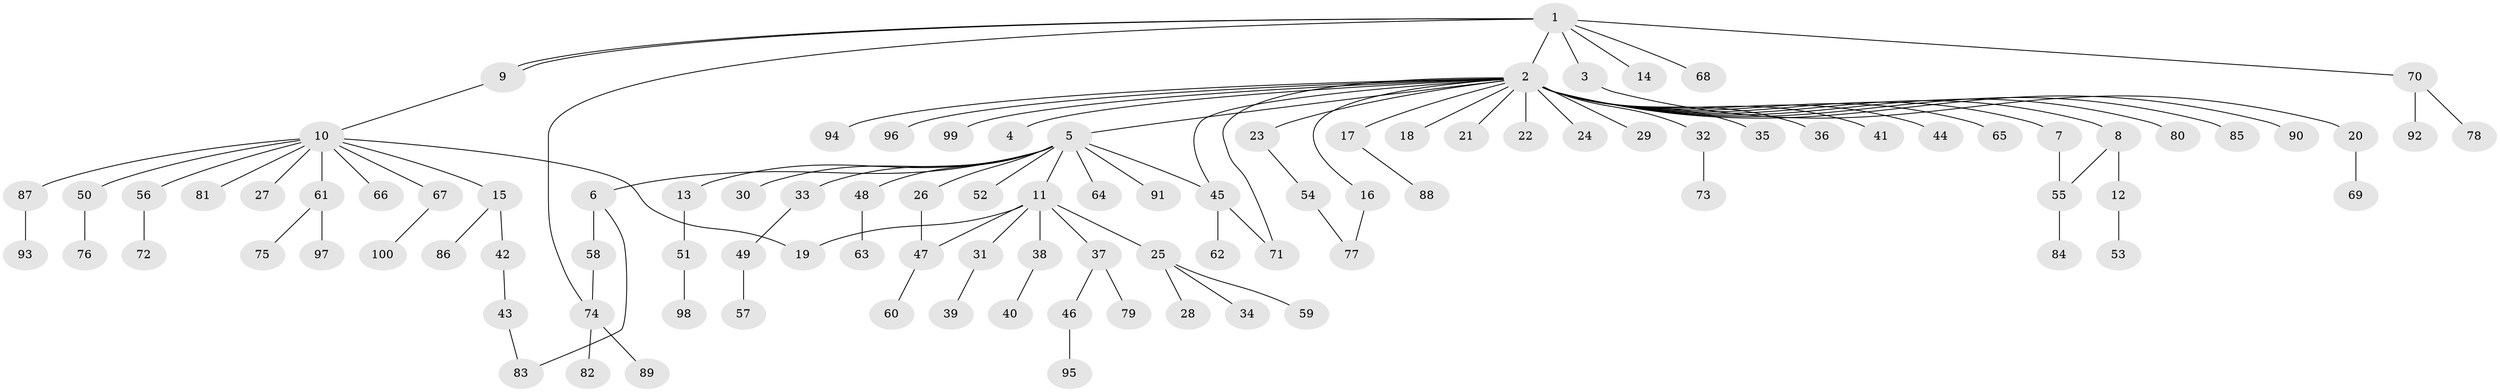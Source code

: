 // coarse degree distribution, {8: 0.014285714285714285, 26: 0.014285714285714285, 2: 0.2571428571428571, 1: 0.6, 12: 0.014285714285714285, 3: 0.05714285714285714, 7: 0.02857142857142857, 4: 0.014285714285714285}
// Generated by graph-tools (version 1.1) at 2025/18/03/04/25 18:18:28]
// undirected, 100 vertices, 108 edges
graph export_dot {
graph [start="1"]
  node [color=gray90,style=filled];
  1;
  2;
  3;
  4;
  5;
  6;
  7;
  8;
  9;
  10;
  11;
  12;
  13;
  14;
  15;
  16;
  17;
  18;
  19;
  20;
  21;
  22;
  23;
  24;
  25;
  26;
  27;
  28;
  29;
  30;
  31;
  32;
  33;
  34;
  35;
  36;
  37;
  38;
  39;
  40;
  41;
  42;
  43;
  44;
  45;
  46;
  47;
  48;
  49;
  50;
  51;
  52;
  53;
  54;
  55;
  56;
  57;
  58;
  59;
  60;
  61;
  62;
  63;
  64;
  65;
  66;
  67;
  68;
  69;
  70;
  71;
  72;
  73;
  74;
  75;
  76;
  77;
  78;
  79;
  80;
  81;
  82;
  83;
  84;
  85;
  86;
  87;
  88;
  89;
  90;
  91;
  92;
  93;
  94;
  95;
  96;
  97;
  98;
  99;
  100;
  1 -- 2;
  1 -- 3;
  1 -- 9;
  1 -- 9;
  1 -- 14;
  1 -- 68;
  1 -- 70;
  1 -- 74;
  2 -- 4;
  2 -- 5;
  2 -- 7;
  2 -- 8;
  2 -- 16;
  2 -- 17;
  2 -- 18;
  2 -- 21;
  2 -- 22;
  2 -- 23;
  2 -- 24;
  2 -- 29;
  2 -- 32;
  2 -- 35;
  2 -- 36;
  2 -- 41;
  2 -- 44;
  2 -- 45;
  2 -- 65;
  2 -- 71;
  2 -- 80;
  2 -- 85;
  2 -- 90;
  2 -- 94;
  2 -- 96;
  2 -- 99;
  3 -- 20;
  5 -- 6;
  5 -- 11;
  5 -- 13;
  5 -- 26;
  5 -- 30;
  5 -- 33;
  5 -- 45;
  5 -- 48;
  5 -- 52;
  5 -- 64;
  5 -- 91;
  6 -- 58;
  6 -- 83;
  7 -- 55;
  8 -- 12;
  8 -- 55;
  9 -- 10;
  10 -- 15;
  10 -- 19;
  10 -- 27;
  10 -- 50;
  10 -- 56;
  10 -- 61;
  10 -- 66;
  10 -- 67;
  10 -- 81;
  10 -- 87;
  11 -- 19;
  11 -- 25;
  11 -- 31;
  11 -- 37;
  11 -- 38;
  11 -- 47;
  12 -- 53;
  13 -- 51;
  15 -- 42;
  15 -- 86;
  16 -- 77;
  17 -- 88;
  20 -- 69;
  23 -- 54;
  25 -- 28;
  25 -- 34;
  25 -- 59;
  26 -- 47;
  31 -- 39;
  32 -- 73;
  33 -- 49;
  37 -- 46;
  37 -- 79;
  38 -- 40;
  42 -- 43;
  43 -- 83;
  45 -- 62;
  45 -- 71;
  46 -- 95;
  47 -- 60;
  48 -- 63;
  49 -- 57;
  50 -- 76;
  51 -- 98;
  54 -- 77;
  55 -- 84;
  56 -- 72;
  58 -- 74;
  61 -- 75;
  61 -- 97;
  67 -- 100;
  70 -- 78;
  70 -- 92;
  74 -- 82;
  74 -- 89;
  87 -- 93;
}
